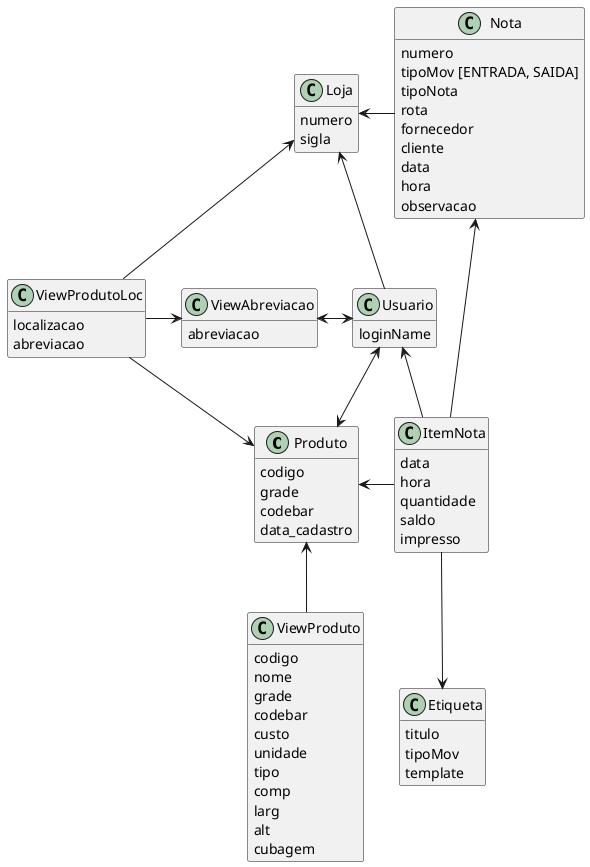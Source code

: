 @startuml modelo
hide methods

class Produto {
	codigo
	grade
	codebar
	data_cadastro
}

class ItemNota {
	data
	hora
	quantidade
	saldo
	impresso
}

class Nota {
	numero
	tipoMov [ENTRADA, SAIDA]
	tipoNota
	rota
	fornecedor
	cliente
	data
	hora
	observacao
}

class Loja {
	numero
	sigla
}

class ViewProdutoLoc {
	localizacao
	abreviacao
}

class ViewAbreviacao {
	abreviacao
}

class Usuario {
	loginName
}

class Etiqueta {
	titulo
	tipoMov
	template
}

class ViewProduto{
	codigo
	nome
	grade
	codebar
	custo
	unidade
	tipo
	comp
	larg
	alt 
	cubagem
}


ItemNota		-u->		Nota
ItemNota		-l->		Produto
Nota			-l->		Loja
Usuario			-u->		Loja
Usuario			<-d->		Produto
ItemNota		-d->		Etiqueta
ItemNota		-u->		Usuario
ViewProduto		-u->		Produto
ViewProdutoLoc	-u->		Loja
ViewProdutoLoc	-d->		Produto

ViewProdutoLoc	-r->		ViewAbreviacao
ViewAbreviacao	<-r->		Usuario
@enduml
